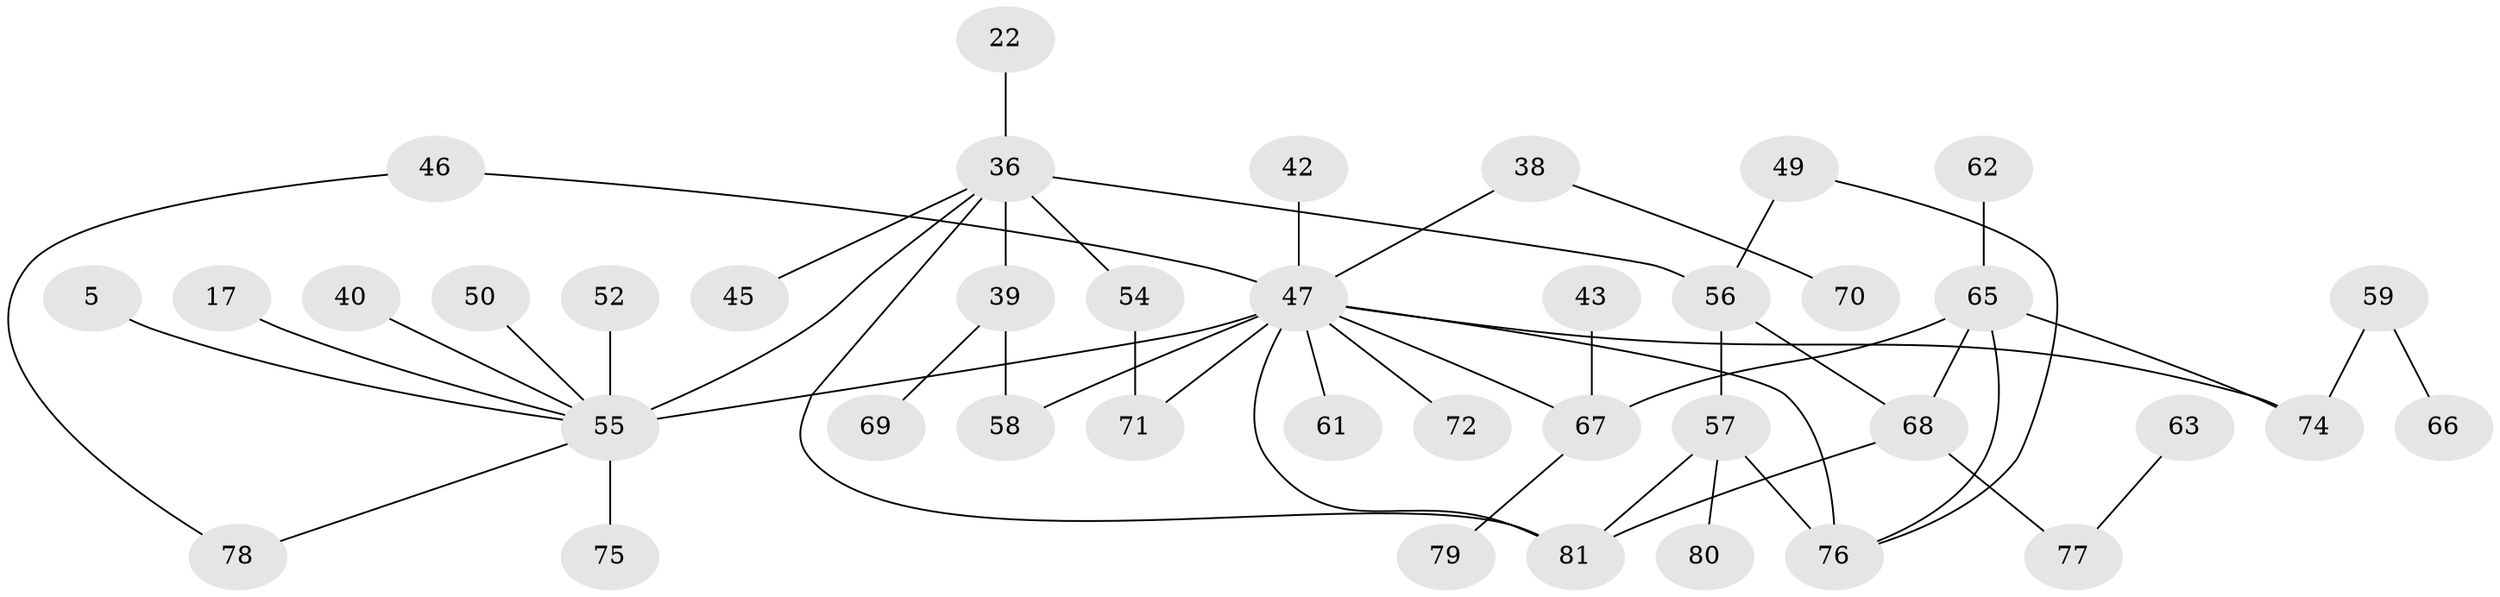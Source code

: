// original degree distribution, {5: 0.07407407407407407, 8: 0.024691358024691357, 4: 0.08641975308641975, 1: 0.32098765432098764, 6: 0.024691358024691357, 2: 0.2716049382716049, 3: 0.19753086419753085}
// Generated by graph-tools (version 1.1) at 2025/41/03/09/25 04:41:11]
// undirected, 40 vertices, 50 edges
graph export_dot {
graph [start="1"]
  node [color=gray90,style=filled];
  5;
  17;
  22;
  36 [super="+1+31"];
  38;
  39;
  40;
  42;
  43;
  45;
  46;
  47 [super="+15+19"];
  49;
  50;
  52;
  54 [super="+20"];
  55 [super="+37+34+9"];
  56 [super="+51+3"];
  57 [super="+18"];
  58 [super="+23+41"];
  59;
  61;
  62;
  63;
  65 [super="+60"];
  66;
  67 [super="+35"];
  68 [super="+33+44"];
  69;
  70;
  71;
  72;
  74 [super="+28+73"];
  75;
  76 [super="+32+48"];
  77 [super="+53"];
  78;
  79;
  80;
  81 [super="+7+64"];
  5 -- 55;
  17 -- 55;
  22 -- 36;
  36 -- 39 [weight=2];
  36 -- 81;
  36 -- 45;
  36 -- 54;
  36 -- 56 [weight=2];
  36 -- 55;
  38 -- 70;
  38 -- 47;
  39 -- 69;
  39 -- 58 [weight=2];
  40 -- 55;
  42 -- 47;
  43 -- 67;
  46 -- 78;
  46 -- 47;
  47 -- 61;
  47 -- 71;
  47 -- 76 [weight=3];
  47 -- 72;
  47 -- 74 [weight=2];
  47 -- 67;
  47 -- 81;
  47 -- 58 [weight=2];
  47 -- 55 [weight=4];
  49 -- 56;
  49 -- 76;
  50 -- 55;
  52 -- 55;
  54 -- 71;
  55 -- 75;
  55 -- 78;
  56 -- 57 [weight=2];
  56 -- 68;
  57 -- 81;
  57 -- 80;
  57 -- 76;
  59 -- 66;
  59 -- 74;
  62 -- 65;
  63 -- 77;
  65 -- 74;
  65 -- 67;
  65 -- 68;
  65 -- 76;
  67 -- 79;
  68 -- 81;
  68 -- 77;
}
